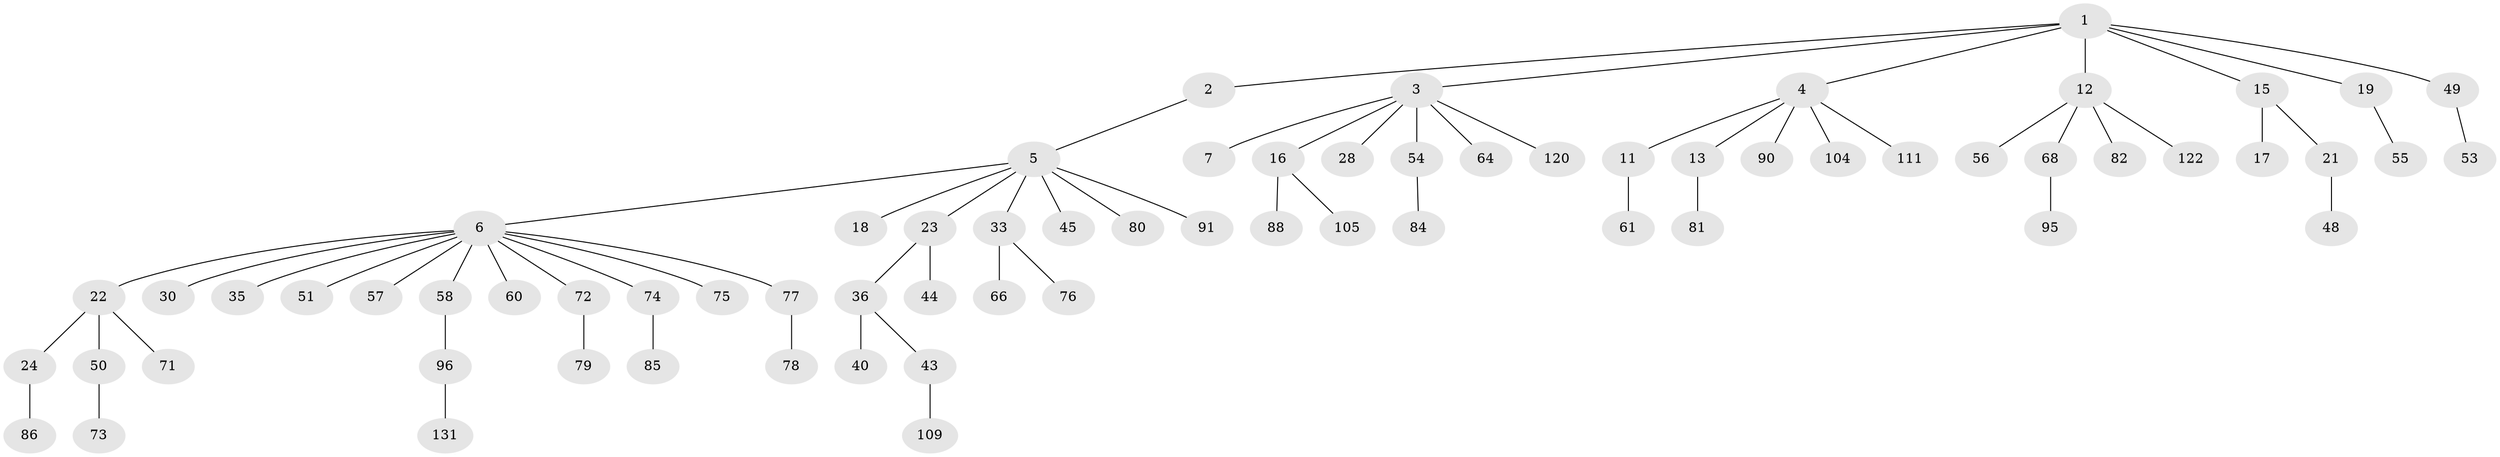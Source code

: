 // original degree distribution, {7: 0.02142857142857143, 2: 0.3, 6: 0.014285714285714285, 8: 0.007142857142857143, 3: 0.11428571428571428, 4: 0.05, 5: 0.014285714285714285, 1: 0.4785714285714286}
// Generated by graph-tools (version 1.1) at 2025/15/03/09/25 04:15:36]
// undirected, 70 vertices, 69 edges
graph export_dot {
graph [start="1"]
  node [color=gray90,style=filled];
  1;
  2;
  3;
  4;
  5 [super="+10+20"];
  6 [super="+70+46+8+37+9"];
  7 [super="+132"];
  11 [super="+69+126"];
  12 [super="+63+14"];
  13 [super="+27"];
  15;
  16;
  17 [super="+52"];
  18 [super="+93"];
  19 [super="+136+32+41"];
  21;
  22;
  23;
  24 [super="+26+34+25"];
  28 [super="+102"];
  30 [super="+98"];
  33 [super="+101+39+89"];
  35 [super="+59"];
  36;
  40 [super="+133"];
  43;
  44;
  45 [super="+115+140"];
  48;
  49;
  50;
  51;
  53;
  54 [super="+113"];
  55;
  56 [super="+129"];
  57 [super="+65"];
  58;
  60 [super="+83"];
  61;
  64;
  66 [super="+112+106"];
  68;
  71;
  72 [super="+110"];
  73 [super="+87"];
  74 [super="+130"];
  75 [super="+116"];
  76;
  77;
  78;
  79;
  80 [super="+100+125"];
  81;
  82;
  84;
  85;
  86 [super="+118+94"];
  88;
  90;
  91;
  95;
  96;
  104;
  105;
  109 [super="+119"];
  111;
  120;
  122 [super="+139"];
  131;
  1 -- 2;
  1 -- 3;
  1 -- 4;
  1 -- 12;
  1 -- 15;
  1 -- 19;
  1 -- 49;
  2 -- 5;
  3 -- 7;
  3 -- 16;
  3 -- 28;
  3 -- 54;
  3 -- 64;
  3 -- 120;
  4 -- 11;
  4 -- 13;
  4 -- 90;
  4 -- 104;
  4 -- 111;
  5 -- 6;
  5 -- 23;
  5 -- 45;
  5 -- 80;
  5 -- 33;
  5 -- 18;
  5 -- 91;
  6 -- 30;
  6 -- 35;
  6 -- 51;
  6 -- 72;
  6 -- 75;
  6 -- 77;
  6 -- 58;
  6 -- 57;
  6 -- 74;
  6 -- 60;
  6 -- 22;
  11 -- 61;
  12 -- 122;
  12 -- 56;
  12 -- 82;
  12 -- 68;
  13 -- 81;
  15 -- 17;
  15 -- 21;
  16 -- 88;
  16 -- 105;
  19 -- 55;
  21 -- 48;
  22 -- 24;
  22 -- 50;
  22 -- 71;
  23 -- 36;
  23 -- 44;
  24 -- 86;
  33 -- 66;
  33 -- 76;
  36 -- 40;
  36 -- 43;
  43 -- 109;
  49 -- 53;
  50 -- 73;
  54 -- 84;
  58 -- 96;
  68 -- 95;
  72 -- 79;
  74 -- 85;
  77 -- 78;
  96 -- 131;
}
